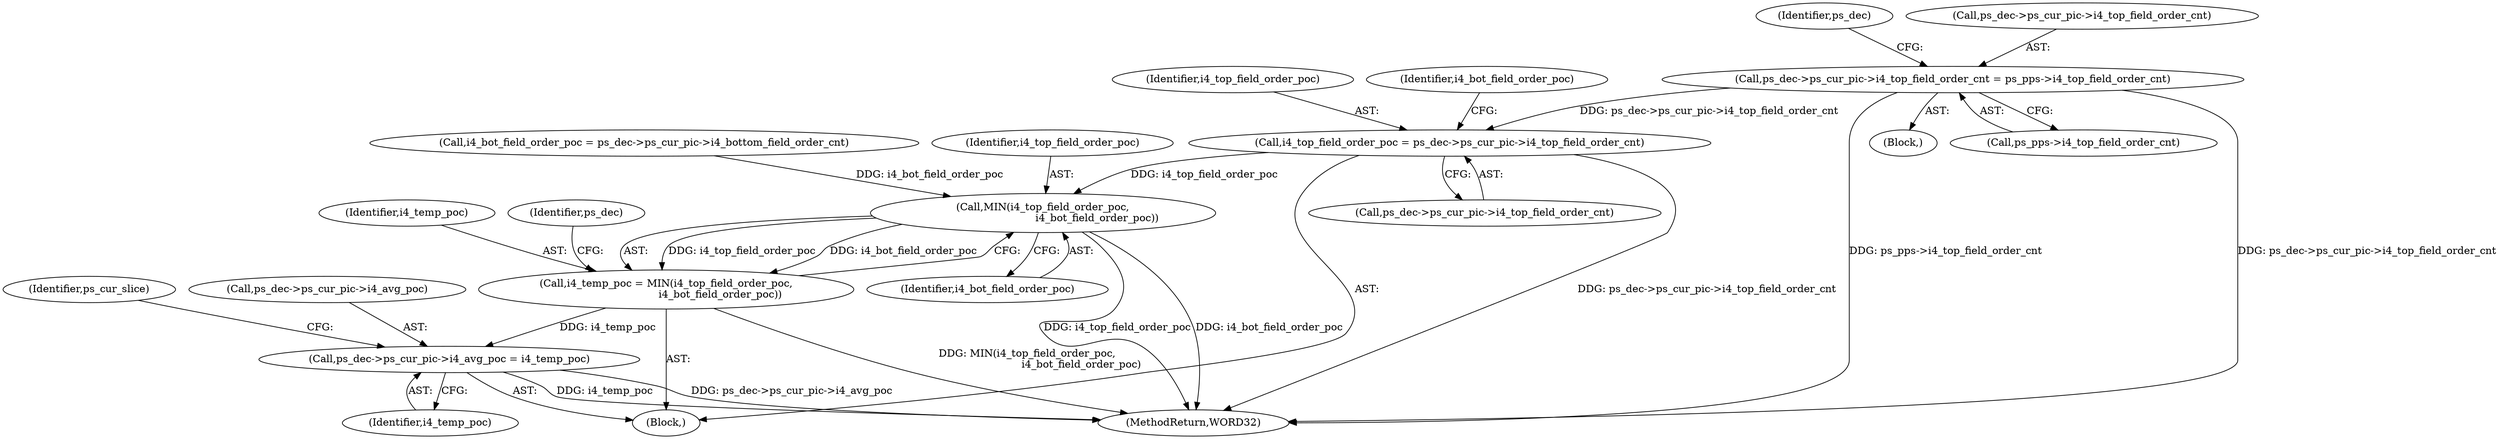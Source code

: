 digraph "0_Android_f634481e940421020e52f511c1fb34aac1db4b2f@pointer" {
"1001200" [label="(Call,ps_dec->ps_cur_pic->i4_top_field_order_cnt = ps_pps->i4_top_field_order_cnt)"];
"1001322" [label="(Call,i4_top_field_order_poc = ps_dec->ps_cur_pic->i4_top_field_order_cnt)"];
"1001338" [label="(Call,MIN(i4_top_field_order_poc,\n                                 i4_bot_field_order_poc))"];
"1001336" [label="(Call,i4_temp_poc = MIN(i4_top_field_order_poc,\n                                 i4_bot_field_order_poc))"];
"1001341" [label="(Call,ps_dec->ps_cur_pic->i4_avg_poc = i4_temp_poc)"];
"1001248" [label="(Block,)"];
"1001329" [label="(Call,i4_bot_field_order_poc = ps_dec->ps_cur_pic->i4_bottom_field_order_cnt)"];
"1001323" [label="(Identifier,i4_top_field_order_poc)"];
"1001200" [label="(Call,ps_dec->ps_cur_pic->i4_top_field_order_cnt = ps_pps->i4_top_field_order_cnt)"];
"1001347" [label="(Identifier,i4_temp_poc)"];
"1001206" [label="(Call,ps_pps->i4_top_field_order_cnt)"];
"1001338" [label="(Call,MIN(i4_top_field_order_poc,\n                                 i4_bot_field_order_poc))"];
"1001330" [label="(Identifier,i4_bot_field_order_poc)"];
"1001339" [label="(Identifier,i4_top_field_order_poc)"];
"1001324" [label="(Call,ps_dec->ps_cur_pic->i4_top_field_order_cnt)"];
"1001322" [label="(Call,i4_top_field_order_poc = ps_dec->ps_cur_pic->i4_top_field_order_cnt)"];
"1001340" [label="(Identifier,i4_bot_field_order_poc)"];
"1001337" [label="(Identifier,i4_temp_poc)"];
"1001344" [label="(Identifier,ps_dec)"];
"1001350" [label="(Identifier,ps_cur_slice)"];
"1001212" [label="(Identifier,ps_dec)"];
"1001201" [label="(Call,ps_dec->ps_cur_pic->i4_top_field_order_cnt)"];
"1001336" [label="(Call,i4_temp_poc = MIN(i4_top_field_order_poc,\n                                 i4_bot_field_order_poc))"];
"1000141" [label="(Block,)"];
"1001342" [label="(Call,ps_dec->ps_cur_pic->i4_avg_poc)"];
"1001341" [label="(Call,ps_dec->ps_cur_pic->i4_avg_poc = i4_temp_poc)"];
"1002154" [label="(MethodReturn,WORD32)"];
"1001200" -> "1000141"  [label="AST: "];
"1001200" -> "1001206"  [label="CFG: "];
"1001201" -> "1001200"  [label="AST: "];
"1001206" -> "1001200"  [label="AST: "];
"1001212" -> "1001200"  [label="CFG: "];
"1001200" -> "1002154"  [label="DDG: ps_pps->i4_top_field_order_cnt"];
"1001200" -> "1002154"  [label="DDG: ps_dec->ps_cur_pic->i4_top_field_order_cnt"];
"1001200" -> "1001322"  [label="DDG: ps_dec->ps_cur_pic->i4_top_field_order_cnt"];
"1001322" -> "1001248"  [label="AST: "];
"1001322" -> "1001324"  [label="CFG: "];
"1001323" -> "1001322"  [label="AST: "];
"1001324" -> "1001322"  [label="AST: "];
"1001330" -> "1001322"  [label="CFG: "];
"1001322" -> "1002154"  [label="DDG: ps_dec->ps_cur_pic->i4_top_field_order_cnt"];
"1001322" -> "1001338"  [label="DDG: i4_top_field_order_poc"];
"1001338" -> "1001336"  [label="AST: "];
"1001338" -> "1001340"  [label="CFG: "];
"1001339" -> "1001338"  [label="AST: "];
"1001340" -> "1001338"  [label="AST: "];
"1001336" -> "1001338"  [label="CFG: "];
"1001338" -> "1002154"  [label="DDG: i4_top_field_order_poc"];
"1001338" -> "1002154"  [label="DDG: i4_bot_field_order_poc"];
"1001338" -> "1001336"  [label="DDG: i4_top_field_order_poc"];
"1001338" -> "1001336"  [label="DDG: i4_bot_field_order_poc"];
"1001329" -> "1001338"  [label="DDG: i4_bot_field_order_poc"];
"1001336" -> "1001248"  [label="AST: "];
"1001337" -> "1001336"  [label="AST: "];
"1001344" -> "1001336"  [label="CFG: "];
"1001336" -> "1002154"  [label="DDG: MIN(i4_top_field_order_poc,\n                                 i4_bot_field_order_poc)"];
"1001336" -> "1001341"  [label="DDG: i4_temp_poc"];
"1001341" -> "1001248"  [label="AST: "];
"1001341" -> "1001347"  [label="CFG: "];
"1001342" -> "1001341"  [label="AST: "];
"1001347" -> "1001341"  [label="AST: "];
"1001350" -> "1001341"  [label="CFG: "];
"1001341" -> "1002154"  [label="DDG: ps_dec->ps_cur_pic->i4_avg_poc"];
"1001341" -> "1002154"  [label="DDG: i4_temp_poc"];
}
